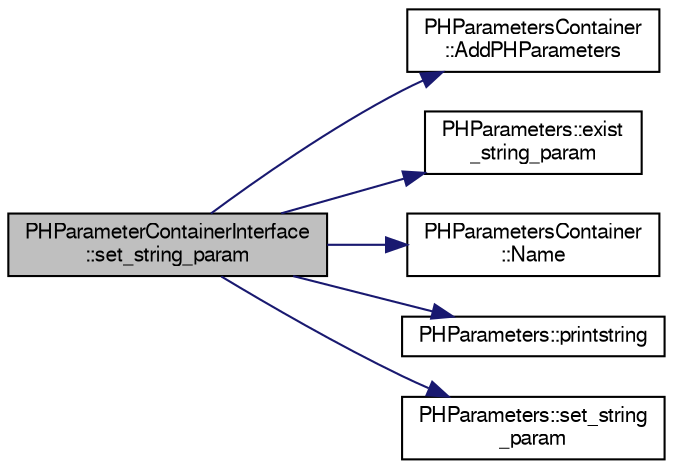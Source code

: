 digraph "PHParameterContainerInterface::set_string_param"
{
  bgcolor="transparent";
  edge [fontname="FreeSans",fontsize="10",labelfontname="FreeSans",labelfontsize="10"];
  node [fontname="FreeSans",fontsize="10",shape=record];
  rankdir="LR";
  Node1 [label="PHParameterContainerInterface\l::set_string_param",height=0.2,width=0.4,color="black", fillcolor="grey75", style="filled" fontcolor="black"];
  Node1 -> Node2 [color="midnightblue",fontsize="10",style="solid",fontname="FreeSans"];
  Node2 [label="PHParametersContainer\l::AddPHParameters",height=0.2,width=0.4,color="black",URL="$d7/d6b/classPHParametersContainer.html#ad3c40ee27c4af3a114848090c6e9ca8f"];
  Node1 -> Node3 [color="midnightblue",fontsize="10",style="solid",fontname="FreeSans"];
  Node3 [label="PHParameters::exist\l_string_param",height=0.2,width=0.4,color="black",URL="$dd/dae/classPHParameters.html#ab8a3f391c75a3357e37d825117f09e19"];
  Node1 -> Node4 [color="midnightblue",fontsize="10",style="solid",fontname="FreeSans"];
  Node4 [label="PHParametersContainer\l::Name",height=0.2,width=0.4,color="black",URL="$d7/d6b/classPHParametersContainer.html#a5f90d78420cb8573142c8a4d1c029799"];
  Node1 -> Node5 [color="midnightblue",fontsize="10",style="solid",fontname="FreeSans"];
  Node5 [label="PHParameters::printstring",height=0.2,width=0.4,color="black",URL="$dd/dae/classPHParameters.html#a86dcbb8d4a2a23662960c53827a92d00"];
  Node1 -> Node6 [color="midnightblue",fontsize="10",style="solid",fontname="FreeSans"];
  Node6 [label="PHParameters::set_string\l_param",height=0.2,width=0.4,color="black",URL="$dd/dae/classPHParameters.html#a2ebd6e499647b20dd41ca164e71ca061"];
}
